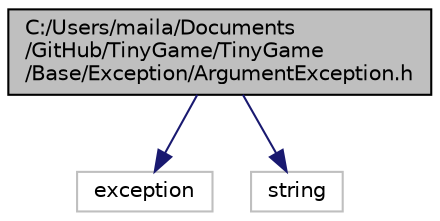 digraph "C:/Users/maila/Documents/GitHub/TinyGame/TinyGame/Base/Exception/ArgumentException.h"
{
 // LATEX_PDF_SIZE
  edge [fontname="Helvetica",fontsize="10",labelfontname="Helvetica",labelfontsize="10"];
  node [fontname="Helvetica",fontsize="10",shape=record];
  Node1 [label="C:/Users/maila/Documents\l/GitHub/TinyGame/TinyGame\l/Base/Exception/ArgumentException.h",height=0.2,width=0.4,color="black", fillcolor="grey75", style="filled", fontcolor="black",tooltip="メソッドに渡された引数のいずれかが無効な場合にスローされる例外"];
  Node1 -> Node2 [color="midnightblue",fontsize="10",style="solid"];
  Node2 [label="exception",height=0.2,width=0.4,color="grey75", fillcolor="white", style="filled",tooltip=" "];
  Node1 -> Node3 [color="midnightblue",fontsize="10",style="solid"];
  Node3 [label="string",height=0.2,width=0.4,color="grey75", fillcolor="white", style="filled",tooltip=" "];
}
